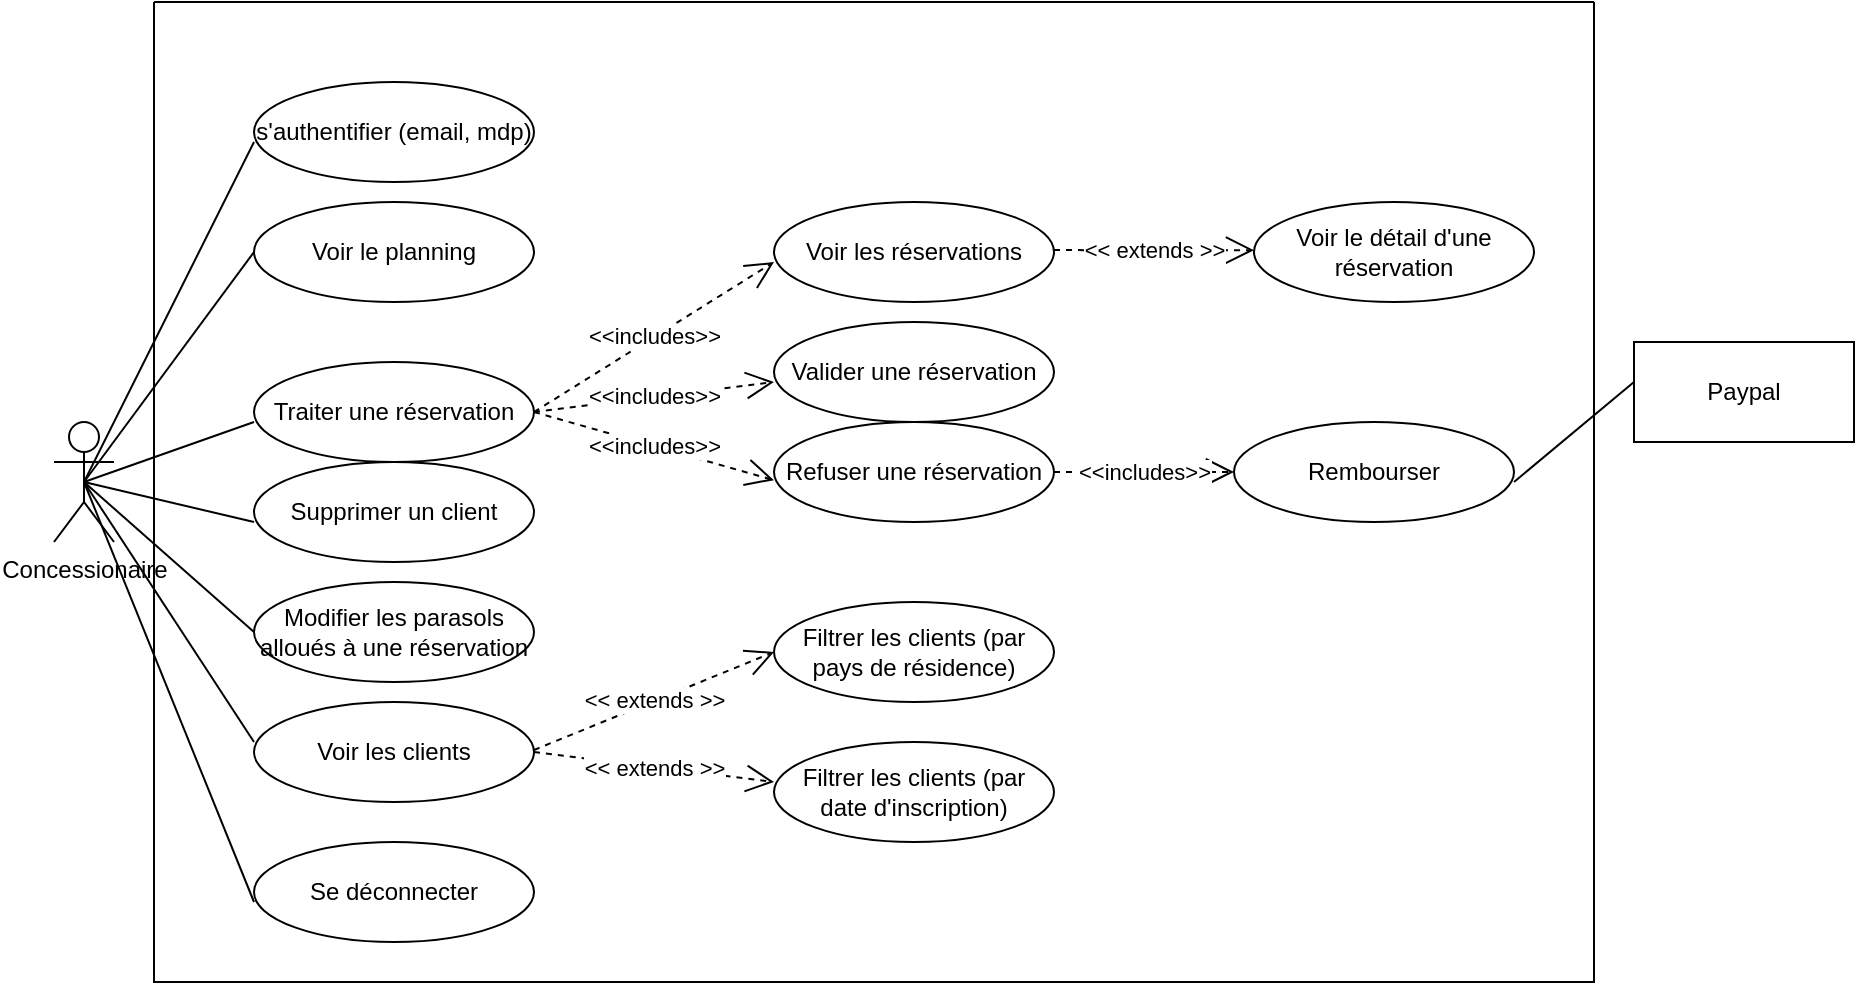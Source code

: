 <mxfile version="21.3.7" type="github">
  <diagram name="Page-1" id="JrUIfgVRSp0UM8ETx353">
    <mxGraphModel dx="1962" dy="578" grid="1" gridSize="10" guides="1" tooltips="1" connect="1" arrows="1" fold="1" page="1" pageScale="1" pageWidth="827" pageHeight="1169" math="0" shadow="0">
      <root>
        <mxCell id="0" />
        <mxCell id="1" parent="0" />
        <mxCell id="n7JFr-5hj81nrRRgK0mp-3" value="s&#39;authentifier (email, mdp)" style="ellipse;whiteSpace=wrap;html=1;" vertex="1" parent="1">
          <mxGeometry x="110" y="110" width="140" height="50" as="geometry" />
        </mxCell>
        <mxCell id="n7JFr-5hj81nrRRgK0mp-4" value="Voir le planning" style="ellipse;whiteSpace=wrap;html=1;" vertex="1" parent="1">
          <mxGeometry x="110" y="170" width="140" height="50" as="geometry" />
        </mxCell>
        <mxCell id="n7JFr-5hj81nrRRgK0mp-5" value="Voir les réservations" style="ellipse;whiteSpace=wrap;html=1;" vertex="1" parent="1">
          <mxGeometry x="370" y="170" width="140" height="50" as="geometry" />
        </mxCell>
        <mxCell id="n7JFr-5hj81nrRRgK0mp-6" value="Voir le détail d&#39;une réservation" style="ellipse;whiteSpace=wrap;html=1;" vertex="1" parent="1">
          <mxGeometry x="610" y="170" width="140" height="50" as="geometry" />
        </mxCell>
        <mxCell id="n7JFr-5hj81nrRRgK0mp-7" value="Valider une réservation" style="ellipse;whiteSpace=wrap;html=1;" vertex="1" parent="1">
          <mxGeometry x="370" y="230" width="140" height="50" as="geometry" />
        </mxCell>
        <mxCell id="n7JFr-5hj81nrRRgK0mp-8" value="Refuser une réservation" style="ellipse;whiteSpace=wrap;html=1;" vertex="1" parent="1">
          <mxGeometry x="370" y="280" width="140" height="50" as="geometry" />
        </mxCell>
        <mxCell id="n7JFr-5hj81nrRRgK0mp-9" value="Traiter une réservation" style="ellipse;whiteSpace=wrap;html=1;" vertex="1" parent="1">
          <mxGeometry x="110" y="250" width="140" height="50" as="geometry" />
        </mxCell>
        <mxCell id="n7JFr-5hj81nrRRgK0mp-11" value="Voir les clients" style="ellipse;whiteSpace=wrap;html=1;" vertex="1" parent="1">
          <mxGeometry x="110" y="420" width="140" height="50" as="geometry" />
        </mxCell>
        <mxCell id="n7JFr-5hj81nrRRgK0mp-13" value="Se déconnecter" style="ellipse;whiteSpace=wrap;html=1;" vertex="1" parent="1">
          <mxGeometry x="110" y="490" width="140" height="50" as="geometry" />
        </mxCell>
        <mxCell id="n7JFr-5hj81nrRRgK0mp-14" value="&lt;div&gt;Concessionaire&lt;/div&gt;&lt;div&gt;&lt;br&gt;&lt;/div&gt;" style="shape=umlActor;verticalLabelPosition=bottom;verticalAlign=top;html=1;" vertex="1" parent="1">
          <mxGeometry x="10" y="280" width="30" height="60" as="geometry" />
        </mxCell>
        <mxCell id="n7JFr-5hj81nrRRgK0mp-15" value="&amp;lt;&amp;lt;includes&amp;gt;&amp;gt;" style="endArrow=open;endSize=12;dashed=1;html=1;rounded=0;exitX=1;exitY=0.5;exitDx=0;exitDy=0;" edge="1" parent="1" source="n7JFr-5hj81nrRRgK0mp-9">
          <mxGeometry width="160" relative="1" as="geometry">
            <mxPoint x="210" y="200" as="sourcePoint" />
            <mxPoint x="370" y="200" as="targetPoint" />
          </mxGeometry>
        </mxCell>
        <mxCell id="n7JFr-5hj81nrRRgK0mp-18" value="&amp;lt;&amp;lt;includes&amp;gt;&amp;gt;" style="endArrow=open;endSize=12;dashed=1;html=1;rounded=0;exitX=1;exitY=0.5;exitDx=0;exitDy=0;" edge="1" parent="1" source="n7JFr-5hj81nrRRgK0mp-9">
          <mxGeometry width="160" relative="1" as="geometry">
            <mxPoint x="210" y="260" as="sourcePoint" />
            <mxPoint x="370" y="260" as="targetPoint" />
            <mxPoint as="offset" />
          </mxGeometry>
        </mxCell>
        <mxCell id="n7JFr-5hj81nrRRgK0mp-19" value="&amp;lt;&amp;lt;includes&amp;gt;&amp;gt;" style="endArrow=open;endSize=12;dashed=1;html=1;rounded=0;exitX=1;exitY=0.5;exitDx=0;exitDy=0;" edge="1" parent="1" source="n7JFr-5hj81nrRRgK0mp-9">
          <mxGeometry width="160" relative="1" as="geometry">
            <mxPoint x="210" y="309.09" as="sourcePoint" />
            <mxPoint x="370" y="309.09" as="targetPoint" />
          </mxGeometry>
        </mxCell>
        <mxCell id="n7JFr-5hj81nrRRgK0mp-21" value="&amp;lt;&amp;lt; extends &amp;gt;&amp;gt;" style="endArrow=open;endSize=12;dashed=1;html=1;rounded=0;entryX=0;entryY=0.5;entryDx=0;entryDy=0;" edge="1" parent="1" target="n7JFr-5hj81nrRRgK0mp-12">
          <mxGeometry width="160" relative="1" as="geometry">
            <mxPoint x="250" y="444" as="sourcePoint" />
            <mxPoint x="370" y="444.09" as="targetPoint" />
            <Array as="points" />
          </mxGeometry>
        </mxCell>
        <mxCell id="n7JFr-5hj81nrRRgK0mp-22" value="&amp;lt;&amp;lt; extends &amp;gt;&amp;gt;" style="endArrow=open;endSize=12;dashed=1;html=1;rounded=0;" edge="1" parent="1">
          <mxGeometry width="160" relative="1" as="geometry">
            <mxPoint x="510" y="194" as="sourcePoint" />
            <mxPoint x="610" y="194.09" as="targetPoint" />
            <Array as="points">
              <mxPoint x="530" y="194.09" />
            </Array>
          </mxGeometry>
        </mxCell>
        <mxCell id="n7JFr-5hj81nrRRgK0mp-23" value="" style="endArrow=none;html=1;rounded=0;exitX=0.5;exitY=0.5;exitDx=0;exitDy=0;exitPerimeter=0;" edge="1" parent="1" source="n7JFr-5hj81nrRRgK0mp-14">
          <mxGeometry width="50" height="50" relative="1" as="geometry">
            <mxPoint x="60" y="190" as="sourcePoint" />
            <mxPoint x="110" y="140" as="targetPoint" />
          </mxGeometry>
        </mxCell>
        <mxCell id="n7JFr-5hj81nrRRgK0mp-24" value="" style="endArrow=none;html=1;rounded=0;exitX=0.5;exitY=0.5;exitDx=0;exitDy=0;exitPerimeter=0;entryX=0;entryY=0.5;entryDx=0;entryDy=0;" edge="1" parent="1" source="n7JFr-5hj81nrRRgK0mp-14" target="n7JFr-5hj81nrRRgK0mp-4">
          <mxGeometry width="50" height="50" relative="1" as="geometry">
            <mxPoint x="90" y="260" as="sourcePoint" />
            <mxPoint x="140" y="210" as="targetPoint" />
          </mxGeometry>
        </mxCell>
        <mxCell id="n7JFr-5hj81nrRRgK0mp-25" value="" style="endArrow=none;html=1;rounded=0;exitX=0.5;exitY=0.5;exitDx=0;exitDy=0;exitPerimeter=0;" edge="1" parent="1" source="n7JFr-5hj81nrRRgK0mp-14">
          <mxGeometry width="50" height="50" relative="1" as="geometry">
            <mxPoint x="60" y="330" as="sourcePoint" />
            <mxPoint x="110" y="280" as="targetPoint" />
          </mxGeometry>
        </mxCell>
        <mxCell id="n7JFr-5hj81nrRRgK0mp-26" value="" style="endArrow=none;html=1;rounded=0;exitX=0.5;exitY=0.5;exitDx=0;exitDy=0;exitPerimeter=0;entryX=0;entryY=0.5;entryDx=0;entryDy=0;" edge="1" parent="1" source="n7JFr-5hj81nrRRgK0mp-14" target="n7JFr-5hj81nrRRgK0mp-10">
          <mxGeometry width="50" height="50" relative="1" as="geometry">
            <mxPoint x="60" y="420" as="sourcePoint" />
            <mxPoint x="110" y="370" as="targetPoint" />
          </mxGeometry>
        </mxCell>
        <mxCell id="n7JFr-5hj81nrRRgK0mp-27" value="" style="endArrow=none;html=1;rounded=0;exitX=0.5;exitY=0.5;exitDx=0;exitDy=0;exitPerimeter=0;" edge="1" parent="1" source="n7JFr-5hj81nrRRgK0mp-14">
          <mxGeometry width="50" height="50" relative="1" as="geometry">
            <mxPoint x="60" y="490" as="sourcePoint" />
            <mxPoint x="110" y="440" as="targetPoint" />
          </mxGeometry>
        </mxCell>
        <mxCell id="n7JFr-5hj81nrRRgK0mp-28" value="" style="endArrow=none;html=1;rounded=0;exitX=0.5;exitY=0.5;exitDx=0;exitDy=0;exitPerimeter=0;" edge="1" parent="1" source="n7JFr-5hj81nrRRgK0mp-14">
          <mxGeometry width="50" height="50" relative="1" as="geometry">
            <mxPoint x="60" y="570" as="sourcePoint" />
            <mxPoint x="110" y="520" as="targetPoint" />
          </mxGeometry>
        </mxCell>
        <mxCell id="n7JFr-5hj81nrRRgK0mp-31" value="Rembourser" style="ellipse;whiteSpace=wrap;html=1;" vertex="1" parent="1">
          <mxGeometry x="600" y="280" width="140" height="50" as="geometry" />
        </mxCell>
        <mxCell id="n7JFr-5hj81nrRRgK0mp-32" value="Paypal" style="html=1;whiteSpace=wrap;" vertex="1" parent="1">
          <mxGeometry x="800" y="240" width="110" height="50" as="geometry" />
        </mxCell>
        <mxCell id="n7JFr-5hj81nrRRgK0mp-33" value="&amp;lt;&amp;lt;includes&amp;gt;&amp;gt;" style="endArrow=open;endSize=12;dashed=1;html=1;rounded=0;exitX=1;exitY=0.5;exitDx=0;exitDy=0;entryX=0;entryY=0.5;entryDx=0;entryDy=0;" edge="1" parent="1" source="n7JFr-5hj81nrRRgK0mp-8" target="n7JFr-5hj81nrRRgK0mp-31">
          <mxGeometry width="160" relative="1" as="geometry">
            <mxPoint x="450" y="385" as="sourcePoint" />
            <mxPoint x="570" y="310" as="targetPoint" />
          </mxGeometry>
        </mxCell>
        <mxCell id="n7JFr-5hj81nrRRgK0mp-34" value="" style="endArrow=none;html=1;rounded=0;" edge="1" parent="1">
          <mxGeometry width="50" height="50" relative="1" as="geometry">
            <mxPoint x="740" y="310" as="sourcePoint" />
            <mxPoint x="800" y="260" as="targetPoint" />
          </mxGeometry>
        </mxCell>
        <mxCell id="n7JFr-5hj81nrRRgK0mp-35" value="" style="swimlane;startSize=0;" vertex="1" parent="1">
          <mxGeometry x="60" y="70" width="720" height="490" as="geometry" />
        </mxCell>
        <mxCell id="n7JFr-5hj81nrRRgK0mp-12" value="&lt;div&gt;Filtrer les clients (par &lt;br&gt;&lt;/div&gt;&lt;div&gt;pays de résidence)&lt;/div&gt;" style="ellipse;whiteSpace=wrap;html=1;" vertex="1" parent="n7JFr-5hj81nrRRgK0mp-35">
          <mxGeometry x="310" y="300" width="140" height="50" as="geometry" />
        </mxCell>
        <mxCell id="n7JFr-5hj81nrRRgK0mp-36" value="Filtrer les clients (par date d&#39;inscription)" style="ellipse;whiteSpace=wrap;html=1;" vertex="1" parent="n7JFr-5hj81nrRRgK0mp-35">
          <mxGeometry x="310" y="370" width="140" height="50" as="geometry" />
        </mxCell>
        <mxCell id="n7JFr-5hj81nrRRgK0mp-37" value="&amp;lt;&amp;lt; extends &amp;gt;&amp;gt;" style="endArrow=open;endSize=12;dashed=1;html=1;rounded=0;entryX=0;entryY=0.5;entryDx=0;entryDy=0;exitX=1;exitY=0.5;exitDx=0;exitDy=0;" edge="1" parent="n7JFr-5hj81nrRRgK0mp-35" source="n7JFr-5hj81nrRRgK0mp-11">
          <mxGeometry width="160" relative="1" as="geometry">
            <mxPoint x="190" y="439" as="sourcePoint" />
            <mxPoint x="310" y="390" as="targetPoint" />
            <Array as="points" />
          </mxGeometry>
        </mxCell>
        <mxCell id="n7JFr-5hj81nrRRgK0mp-10" value="Modifier les parasols alloués à une réservation" style="ellipse;whiteSpace=wrap;html=1;" vertex="1" parent="n7JFr-5hj81nrRRgK0mp-35">
          <mxGeometry x="50" y="290" width="140" height="50" as="geometry" />
        </mxCell>
        <mxCell id="n7JFr-5hj81nrRRgK0mp-38" value="Supprimer un client" style="ellipse;whiteSpace=wrap;html=1;" vertex="1" parent="n7JFr-5hj81nrRRgK0mp-35">
          <mxGeometry x="50" y="230" width="140" height="50" as="geometry" />
        </mxCell>
        <mxCell id="n7JFr-5hj81nrRRgK0mp-39" value="" style="endArrow=none;html=1;rounded=0;exitX=0.5;exitY=0.5;exitDx=0;exitDy=0;exitPerimeter=0;" edge="1" parent="n7JFr-5hj81nrRRgK0mp-35" source="n7JFr-5hj81nrRRgK0mp-14">
          <mxGeometry width="50" height="50" relative="1" as="geometry">
            <mxPoint y="310" as="sourcePoint" />
            <mxPoint x="50" y="260" as="targetPoint" />
          </mxGeometry>
        </mxCell>
      </root>
    </mxGraphModel>
  </diagram>
</mxfile>
